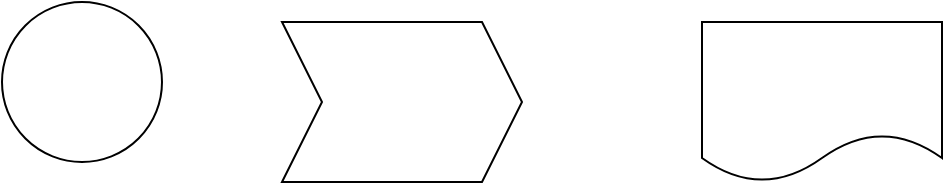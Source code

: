 <mxfile version="21.6.6" type="github">
  <diagram name="Page-1" id="bCXPeqPFDipOL6Z7TXgC">
    <mxGraphModel dx="1434" dy="782" grid="1" gridSize="10" guides="1" tooltips="1" connect="1" arrows="1" fold="1" page="1" pageScale="1" pageWidth="850" pageHeight="1100" math="0" shadow="0">
      <root>
        <mxCell id="0" />
        <mxCell id="1" parent="0" />
        <mxCell id="CrPUzeiGqZknqHVh0Kd9-1" value="" style="ellipse;whiteSpace=wrap;html=1;aspect=fixed;" vertex="1" parent="1">
          <mxGeometry x="50" y="220" width="80" height="80" as="geometry" />
        </mxCell>
        <mxCell id="CrPUzeiGqZknqHVh0Kd9-2" value="" style="shape=step;perimeter=stepPerimeter;whiteSpace=wrap;html=1;fixedSize=1;" vertex="1" parent="1">
          <mxGeometry x="190" y="230" width="120" height="80" as="geometry" />
        </mxCell>
        <mxCell id="CrPUzeiGqZknqHVh0Kd9-3" value="" style="shape=document;whiteSpace=wrap;html=1;boundedLbl=1;" vertex="1" parent="1">
          <mxGeometry x="400" y="230" width="120" height="80" as="geometry" />
        </mxCell>
      </root>
    </mxGraphModel>
  </diagram>
</mxfile>
